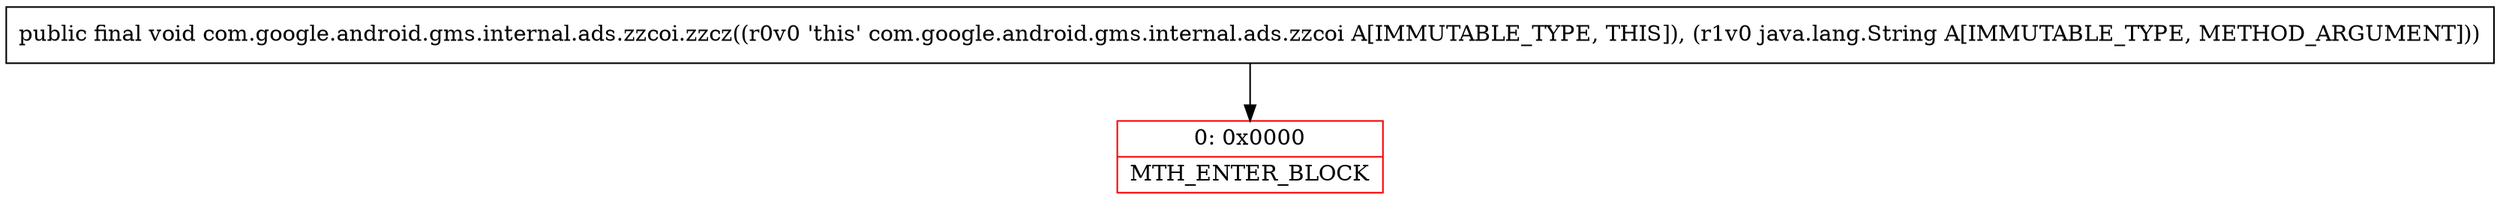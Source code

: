 digraph "CFG forcom.google.android.gms.internal.ads.zzcoi.zzcz(Ljava\/lang\/String;)V" {
subgraph cluster_Region_1399526226 {
label = "R(0)";
node [shape=record,color=blue];
}
Node_0 [shape=record,color=red,label="{0\:\ 0x0000|MTH_ENTER_BLOCK\l}"];
MethodNode[shape=record,label="{public final void com.google.android.gms.internal.ads.zzcoi.zzcz((r0v0 'this' com.google.android.gms.internal.ads.zzcoi A[IMMUTABLE_TYPE, THIS]), (r1v0 java.lang.String A[IMMUTABLE_TYPE, METHOD_ARGUMENT])) }"];
MethodNode -> Node_0;
}

